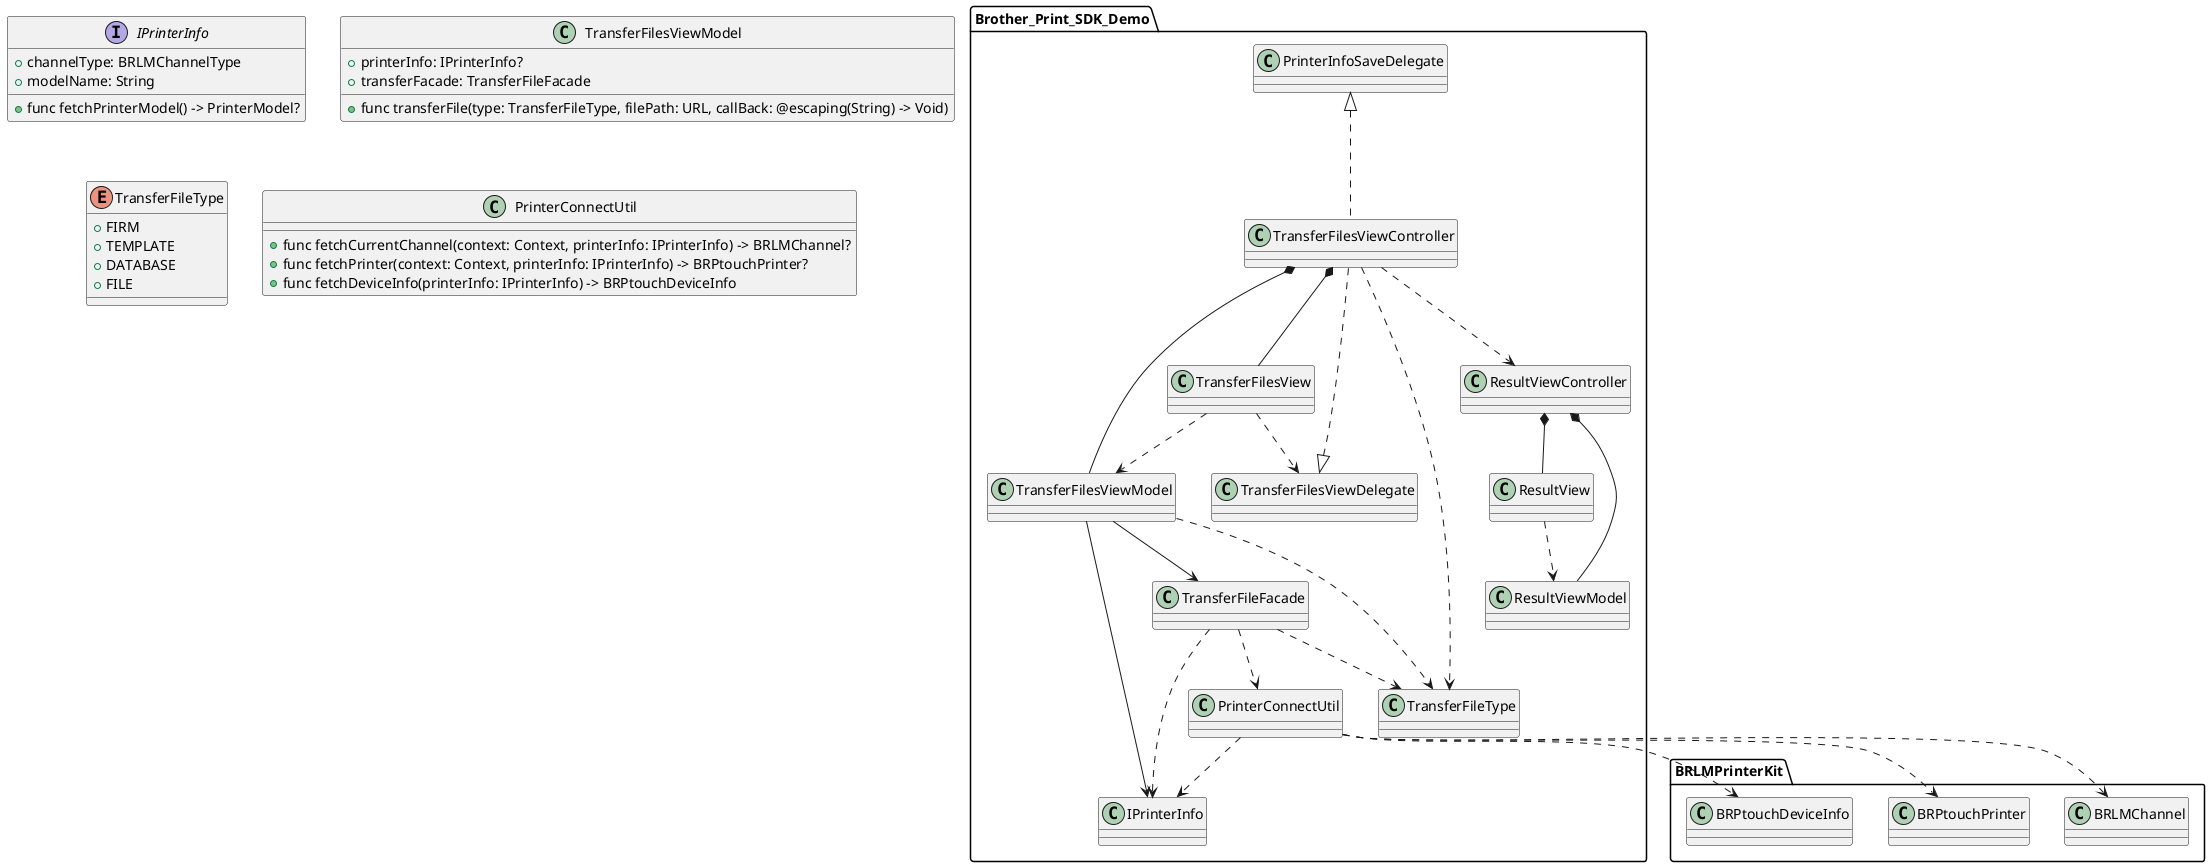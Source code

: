 @startuml
package  "Brother_Print_SDK_Demo" {
    TransferFilesViewModel ..> TransferFileType
    TransferFilesViewModel --> TransferFileFacade
    TransferFilesViewModel --> IPrinterInfo
    TransferFilesViewController *-- TransferFilesViewModel
    TransferFilesViewController *-- TransferFilesView
    TransferFilesViewController ..> ResultViewController
    TransferFilesViewController ..> TransferFileType
    TransferFilesView ..> TransferFilesViewModel
    TransferFilesView ..> TransferFilesViewDelegate
    TransferFilesViewDelegate <|.. TransferFilesViewController
    PrinterInfoSaveDelegate <|.. TransferFilesViewController
    ResultViewController *-- ResultViewModel
    ResultViewController *-- ResultView
    ResultView ..> ResultViewModel
    TransferFileFacade ..> TransferFileType
    TransferFileFacade ..> PrinterConnectUtil
    TransferFileFacade ..> IPrinterInfo
    PrinterConnectUtil ..> IPrinterInfo
}
package "BRLMPrinterKit" {
    PrinterConnectUtil ..> BRLMChannel
    PrinterConnectUtil ..> BRPtouchPrinter
    PrinterConnectUtil ..> BRPtouchDeviceInfo
}
interface IPrinterInfo {
    + channelType: BRLMChannelType
    + modelName: String
    + func fetchPrinterModel() -> PrinterModel?
}
class TransferFilesViewModel{
    + printerInfo: IPrinterInfo?
    + transferFacade: TransferFileFacade
    + func transferFile(type: TransferFileType, filePath: URL, callBack: @escaping(String) -> Void)
}
enum TransferFileType {
    + FIRM
    + TEMPLATE
    + DATABASE
    + FILE
}
class PrinterConnectUtil {
    + func fetchCurrentChannel(context: Context, printerInfo: IPrinterInfo) -> BRLMChannel?
    + func fetchPrinter(context: Context, printerInfo: IPrinterInfo) -> BRPtouchPrinter?
    + func fetchDeviceInfo(printerInfo: IPrinterInfo) -> BRPtouchDeviceInfo
}
@enduml